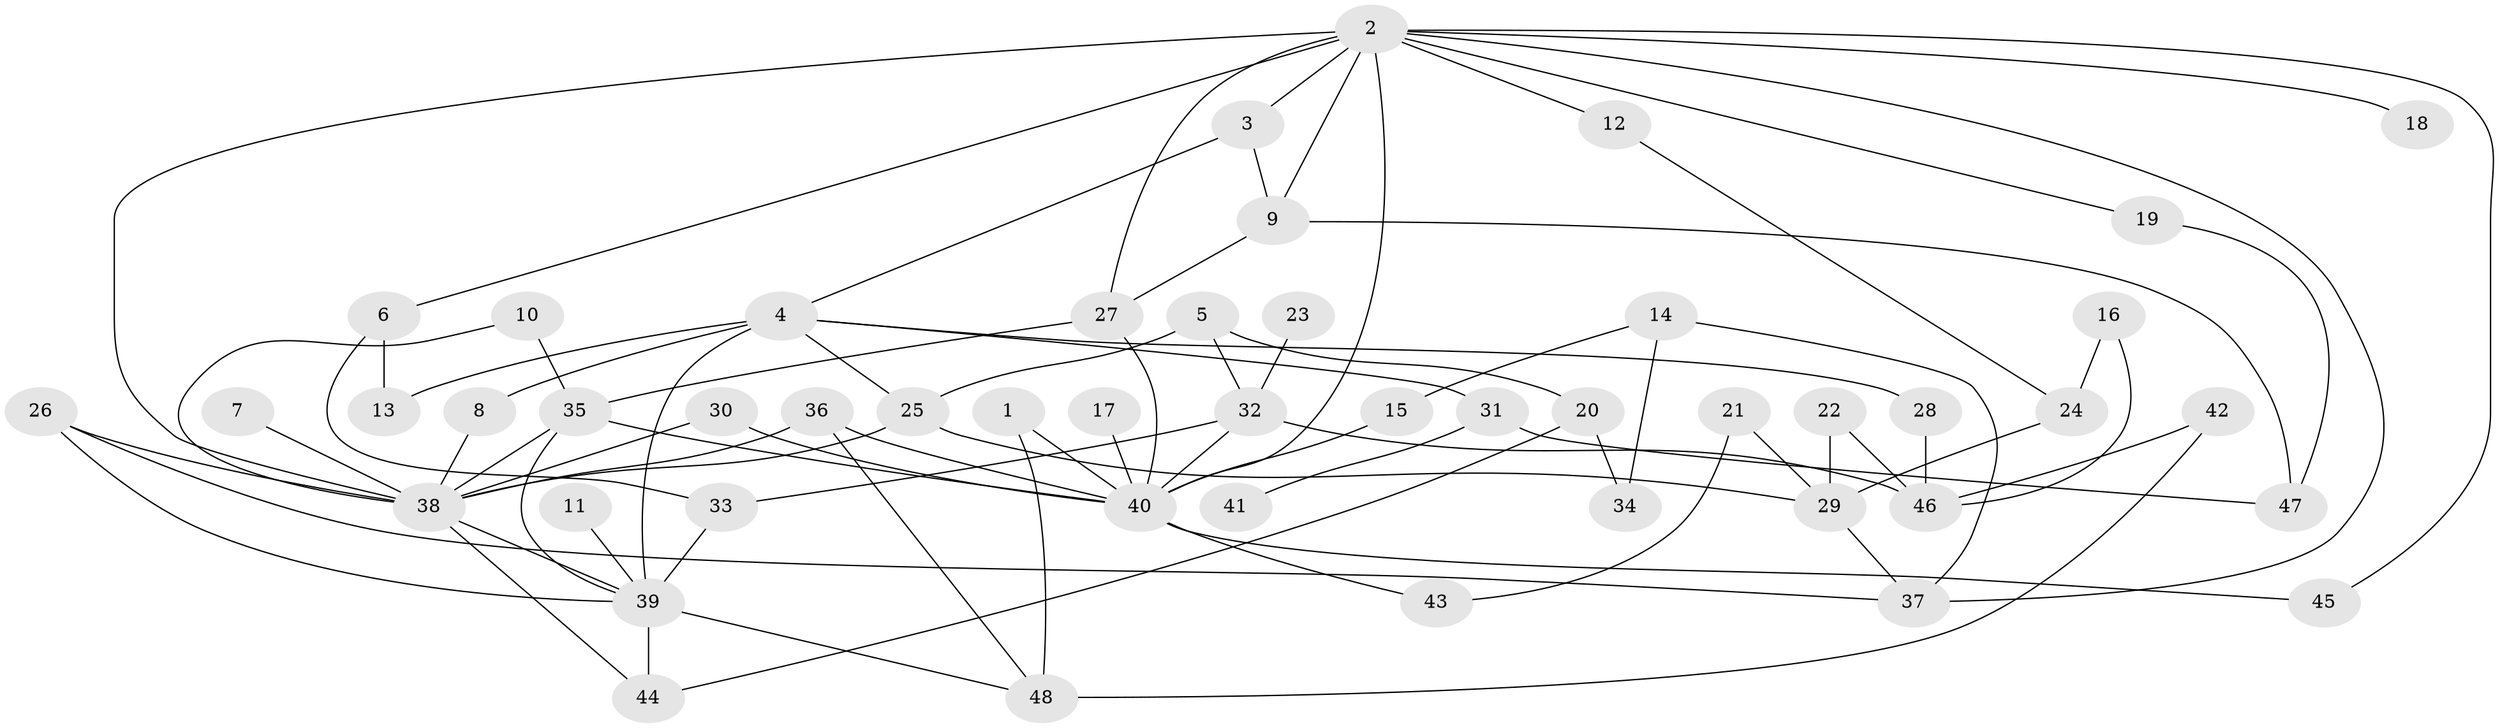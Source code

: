 // original degree distribution, {5: 0.08421052631578947, 8: 0.021052631578947368, 6: 0.010526315789473684, 3: 0.23157894736842105, 2: 0.4, 10: 0.010526315789473684, 1: 0.15789473684210525, 4: 0.07368421052631578, 7: 0.010526315789473684}
// Generated by graph-tools (version 1.1) at 2025/25/03/09/25 03:25:26]
// undirected, 48 vertices, 81 edges
graph export_dot {
graph [start="1"]
  node [color=gray90,style=filled];
  1;
  2;
  3;
  4;
  5;
  6;
  7;
  8;
  9;
  10;
  11;
  12;
  13;
  14;
  15;
  16;
  17;
  18;
  19;
  20;
  21;
  22;
  23;
  24;
  25;
  26;
  27;
  28;
  29;
  30;
  31;
  32;
  33;
  34;
  35;
  36;
  37;
  38;
  39;
  40;
  41;
  42;
  43;
  44;
  45;
  46;
  47;
  48;
  1 -- 40 [weight=1.0];
  1 -- 48 [weight=1.0];
  2 -- 3 [weight=1.0];
  2 -- 6 [weight=1.0];
  2 -- 9 [weight=1.0];
  2 -- 12 [weight=1.0];
  2 -- 18 [weight=1.0];
  2 -- 19 [weight=1.0];
  2 -- 27 [weight=1.0];
  2 -- 37 [weight=1.0];
  2 -- 38 [weight=1.0];
  2 -- 40 [weight=1.0];
  2 -- 45 [weight=1.0];
  3 -- 4 [weight=1.0];
  3 -- 9 [weight=1.0];
  4 -- 8 [weight=1.0];
  4 -- 13 [weight=1.0];
  4 -- 25 [weight=1.0];
  4 -- 28 [weight=1.0];
  4 -- 31 [weight=1.0];
  4 -- 39 [weight=2.0];
  5 -- 20 [weight=2.0];
  5 -- 25 [weight=1.0];
  5 -- 32 [weight=1.0];
  6 -- 13 [weight=1.0];
  6 -- 33 [weight=1.0];
  7 -- 38 [weight=1.0];
  8 -- 38 [weight=1.0];
  9 -- 27 [weight=1.0];
  9 -- 47 [weight=1.0];
  10 -- 35 [weight=1.0];
  10 -- 38 [weight=1.0];
  11 -- 39 [weight=1.0];
  12 -- 24 [weight=1.0];
  14 -- 15 [weight=1.0];
  14 -- 34 [weight=1.0];
  14 -- 37 [weight=1.0];
  15 -- 40 [weight=1.0];
  16 -- 24 [weight=1.0];
  16 -- 46 [weight=1.0];
  17 -- 40 [weight=1.0];
  19 -- 47 [weight=1.0];
  20 -- 34 [weight=1.0];
  20 -- 44 [weight=1.0];
  21 -- 29 [weight=1.0];
  21 -- 43 [weight=1.0];
  22 -- 29 [weight=1.0];
  22 -- 46 [weight=1.0];
  23 -- 32 [weight=1.0];
  24 -- 29 [weight=1.0];
  25 -- 29 [weight=1.0];
  25 -- 38 [weight=1.0];
  26 -- 37 [weight=1.0];
  26 -- 38 [weight=1.0];
  26 -- 39 [weight=1.0];
  27 -- 35 [weight=1.0];
  27 -- 40 [weight=1.0];
  28 -- 46 [weight=1.0];
  29 -- 37 [weight=1.0];
  30 -- 38 [weight=1.0];
  30 -- 40 [weight=1.0];
  31 -- 41 [weight=1.0];
  31 -- 47 [weight=1.0];
  32 -- 33 [weight=1.0];
  32 -- 40 [weight=1.0];
  32 -- 46 [weight=1.0];
  33 -- 39 [weight=2.0];
  35 -- 38 [weight=1.0];
  35 -- 39 [weight=1.0];
  35 -- 40 [weight=1.0];
  36 -- 38 [weight=2.0];
  36 -- 40 [weight=1.0];
  36 -- 48 [weight=1.0];
  38 -- 39 [weight=1.0];
  38 -- 44 [weight=1.0];
  39 -- 44 [weight=1.0];
  39 -- 48 [weight=1.0];
  40 -- 43 [weight=1.0];
  40 -- 45 [weight=1.0];
  42 -- 46 [weight=1.0];
  42 -- 48 [weight=1.0];
}
